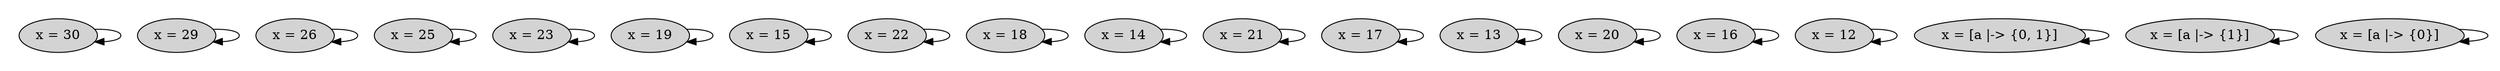 strict digraph DiskGraph {
nodesep=0.35;
subgraph cluster_graph {
color="white";
3172278529501366122 [label="x = [a |-> {0}]",style = filled]
-769808414902635312 [label="x = [a |-> {1}]",style = filled]
5765653762618025451 [label="x = [a |-> {0, 1}]",style = filled]
4524828288577077786 [label="x = 12",style = filled]
5710123397395560307 [label="x = 16",style = filled]
-6708115964099867054 [label="x = 20",style = filled]
-1757443398872157792 [label="x = 13",style = filled]
-7608467454147132215 [label="x = 17",style = filled]
8912863093112667624 [label="x = 21",style = filled]
-857411934903859159 [label="x = 14",style = filled]
-8796416551377027776 [label="x = 18",style = filled]
7508990605324043361 [label="x = 22",style = filled]
3264821330489916307 [label="x = 15",style = filled]
6682211621639950074 [label="x = 19",style = filled]
-5664843355636500517 [label="x = 23",style = filled]
3865938299181964236 [label="x = 25",style = filled]
2748040814338712133 [label="x = 26",style = filled]
-2846555833137208595 [label="x = 29",style = filled]
-3748522780628034716 [label="x = 30",style = filled]
3172278529501366122 -> 3172278529501366122 [label="",color="black",fontcolor="black"];
-769808414902635312 -> -769808414902635312 [label="",color="black",fontcolor="black"];
5765653762618025451 -> 5765653762618025451 [label="",color="black",fontcolor="black"];
4524828288577077786 -> 4524828288577077786 [label="",color="black",fontcolor="black"];
5710123397395560307 -> 5710123397395560307 [label="",color="black",fontcolor="black"];
-6708115964099867054 -> -6708115964099867054 [label="",color="black",fontcolor="black"];
-1757443398872157792 -> -1757443398872157792 [label="",color="black",fontcolor="black"];
-7608467454147132215 -> -7608467454147132215 [label="",color="black",fontcolor="black"];
8912863093112667624 -> 8912863093112667624 [label="",color="black",fontcolor="black"];
-857411934903859159 -> -857411934903859159 [label="",color="black",fontcolor="black"];
-8796416551377027776 -> -8796416551377027776 [label="",color="black",fontcolor="black"];
7508990605324043361 -> 7508990605324043361 [label="",color="black",fontcolor="black"];
3264821330489916307 -> 3264821330489916307 [label="",color="black",fontcolor="black"];
6682211621639950074 -> 6682211621639950074 [label="",color="black",fontcolor="black"];
-5664843355636500517 -> -5664843355636500517 [label="",color="black",fontcolor="black"];
3865938299181964236 -> 3865938299181964236 [label="",color="black",fontcolor="black"];
2748040814338712133 -> 2748040814338712133 [label="",color="black",fontcolor="black"];
-2846555833137208595 -> -2846555833137208595 [label="",color="black",fontcolor="black"];
-3748522780628034716 -> -3748522780628034716 [label="",color="black",fontcolor="black"];
{rank = same; -8796416551377027776;2748040814338712133;6682211621639950074;3172278529501366122;-1757443398872157792;7508990605324043361;-769808414902635312;4524828288577077786;-3748522780628034716;-5664843355636500517;8912863093112667624;-857411934903859159;-6708115964099867054;-2846555833137208595;3264821330489916307;5765653762618025451;-7608467454147132215;5710123397395560307;3865938299181964236;}
}
}